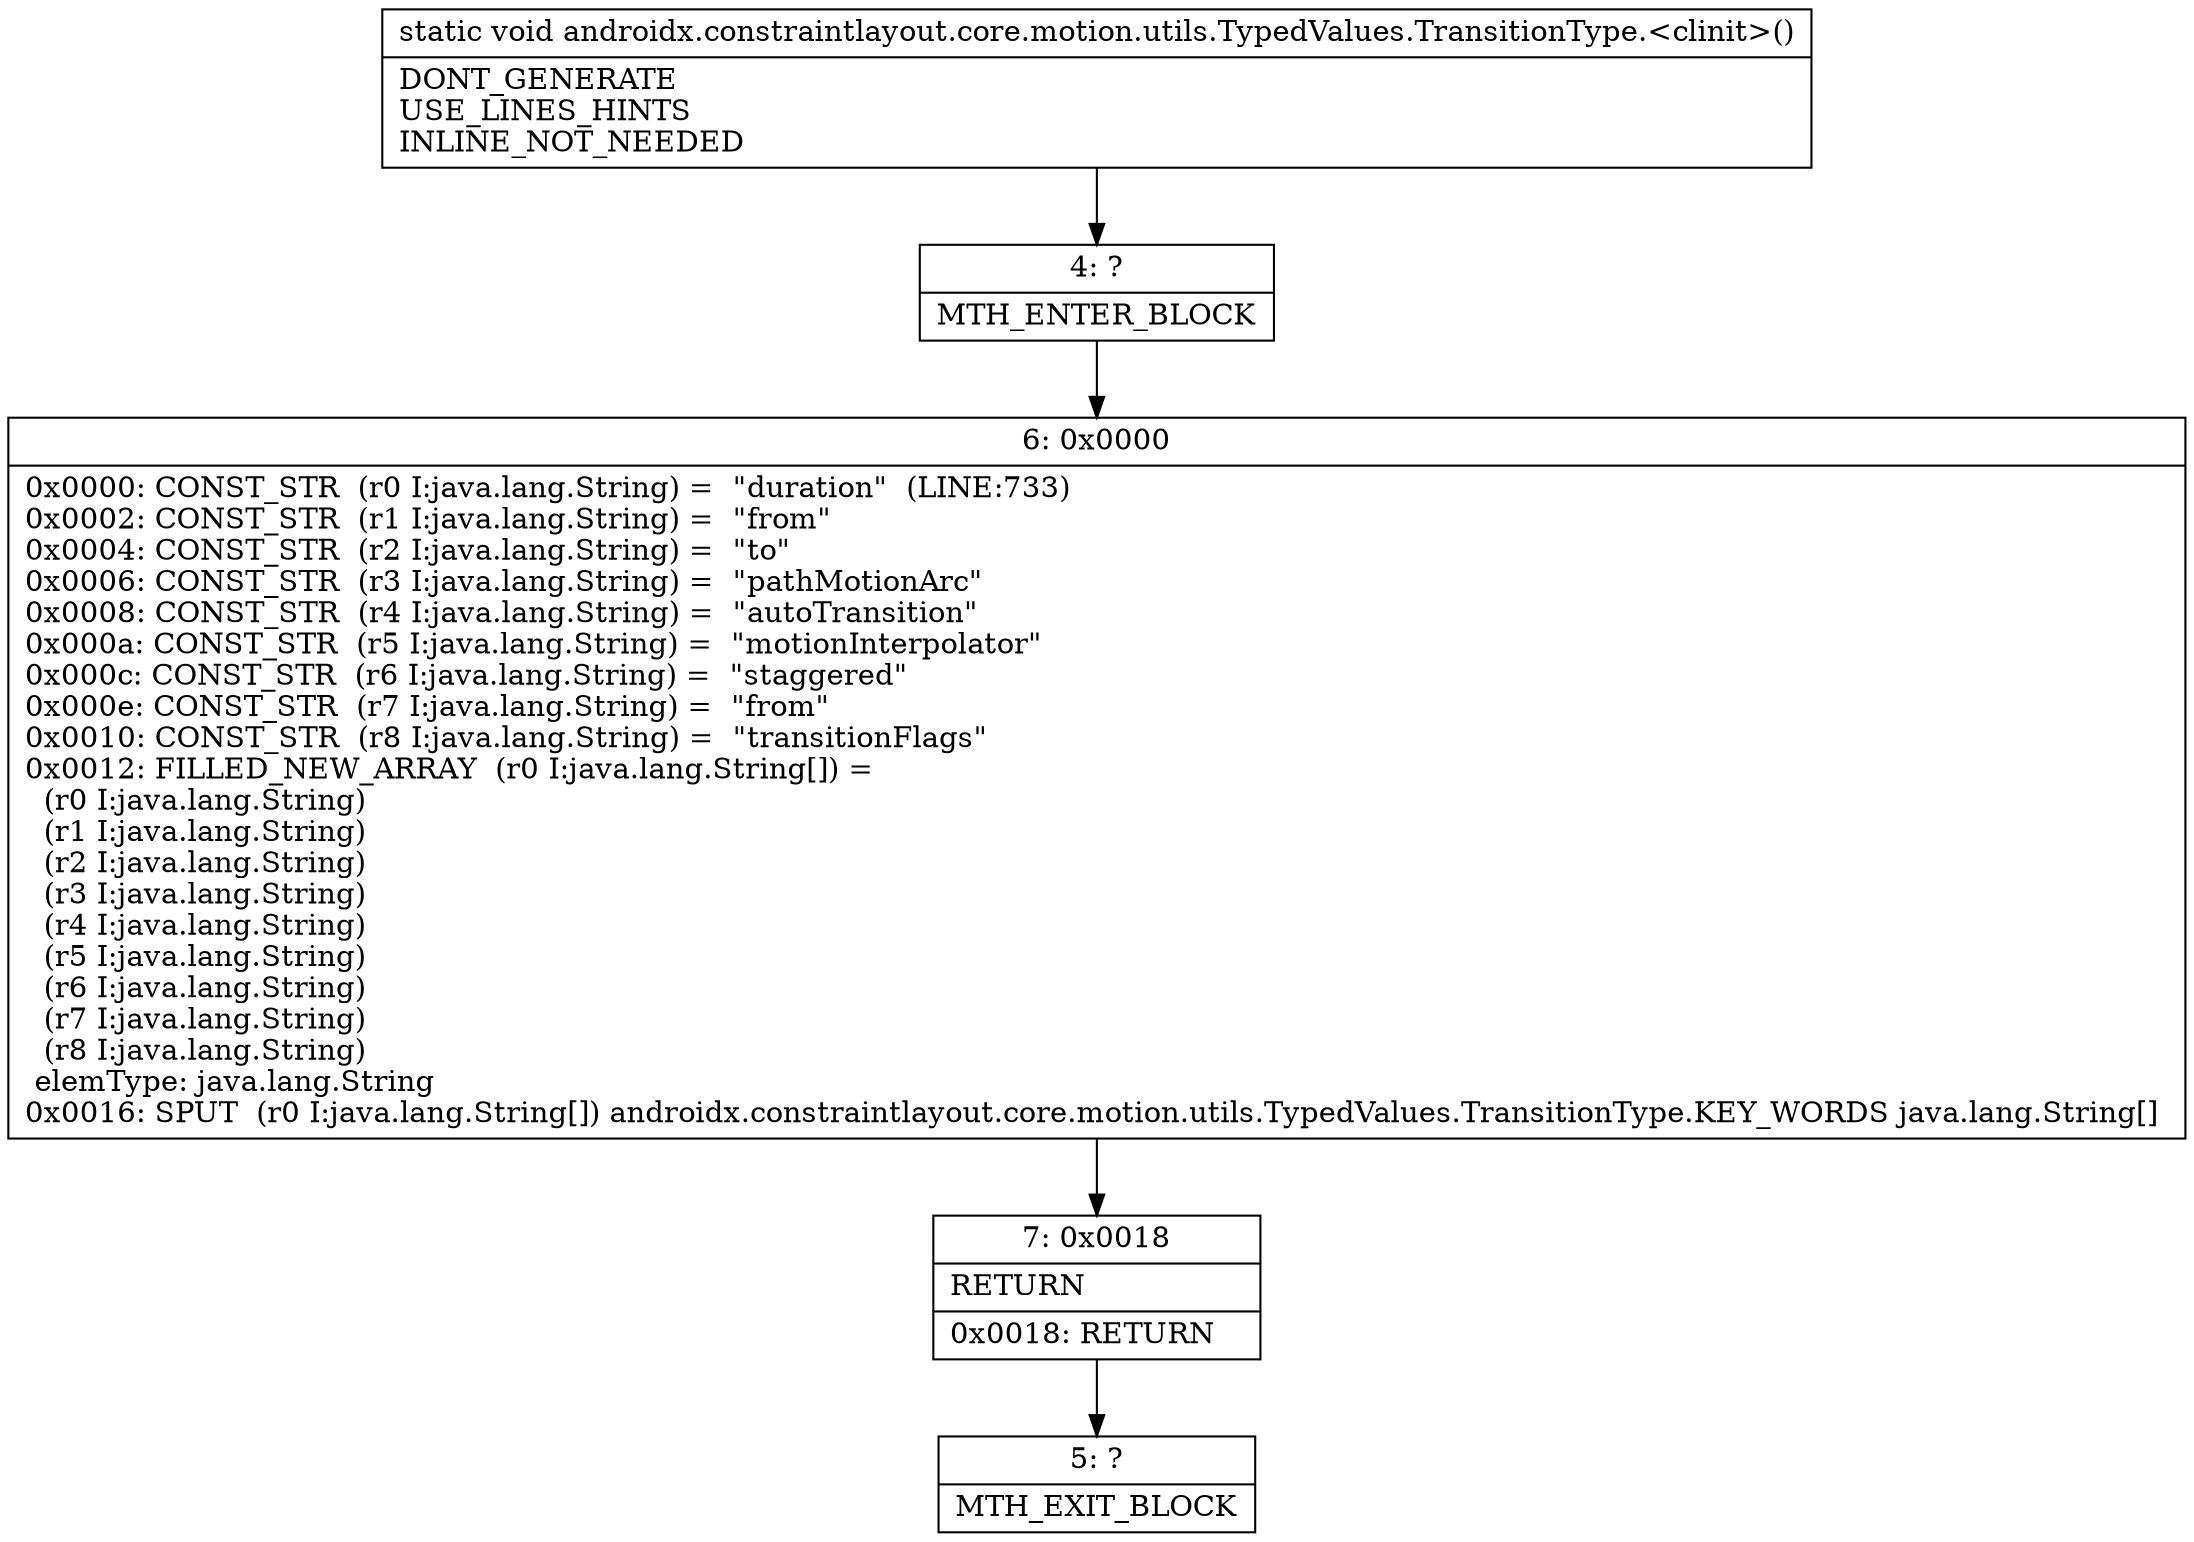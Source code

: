 digraph "CFG forandroidx.constraintlayout.core.motion.utils.TypedValues.TransitionType.\<clinit\>()V" {
Node_4 [shape=record,label="{4\:\ ?|MTH_ENTER_BLOCK\l}"];
Node_6 [shape=record,label="{6\:\ 0x0000|0x0000: CONST_STR  (r0 I:java.lang.String) =  \"duration\"  (LINE:733)\l0x0002: CONST_STR  (r1 I:java.lang.String) =  \"from\" \l0x0004: CONST_STR  (r2 I:java.lang.String) =  \"to\" \l0x0006: CONST_STR  (r3 I:java.lang.String) =  \"pathMotionArc\" \l0x0008: CONST_STR  (r4 I:java.lang.String) =  \"autoTransition\" \l0x000a: CONST_STR  (r5 I:java.lang.String) =  \"motionInterpolator\" \l0x000c: CONST_STR  (r6 I:java.lang.String) =  \"staggered\" \l0x000e: CONST_STR  (r7 I:java.lang.String) =  \"from\" \l0x0010: CONST_STR  (r8 I:java.lang.String) =  \"transitionFlags\" \l0x0012: FILLED_NEW_ARRAY  (r0 I:java.lang.String[]) = \l  (r0 I:java.lang.String)\l  (r1 I:java.lang.String)\l  (r2 I:java.lang.String)\l  (r3 I:java.lang.String)\l  (r4 I:java.lang.String)\l  (r5 I:java.lang.String)\l  (r6 I:java.lang.String)\l  (r7 I:java.lang.String)\l  (r8 I:java.lang.String)\l elemType: java.lang.String \l0x0016: SPUT  (r0 I:java.lang.String[]) androidx.constraintlayout.core.motion.utils.TypedValues.TransitionType.KEY_WORDS java.lang.String[] \l}"];
Node_7 [shape=record,label="{7\:\ 0x0018|RETURN\l|0x0018: RETURN   \l}"];
Node_5 [shape=record,label="{5\:\ ?|MTH_EXIT_BLOCK\l}"];
MethodNode[shape=record,label="{static void androidx.constraintlayout.core.motion.utils.TypedValues.TransitionType.\<clinit\>()  | DONT_GENERATE\lUSE_LINES_HINTS\lINLINE_NOT_NEEDED\l}"];
MethodNode -> Node_4;Node_4 -> Node_6;
Node_6 -> Node_7;
Node_7 -> Node_5;
}

